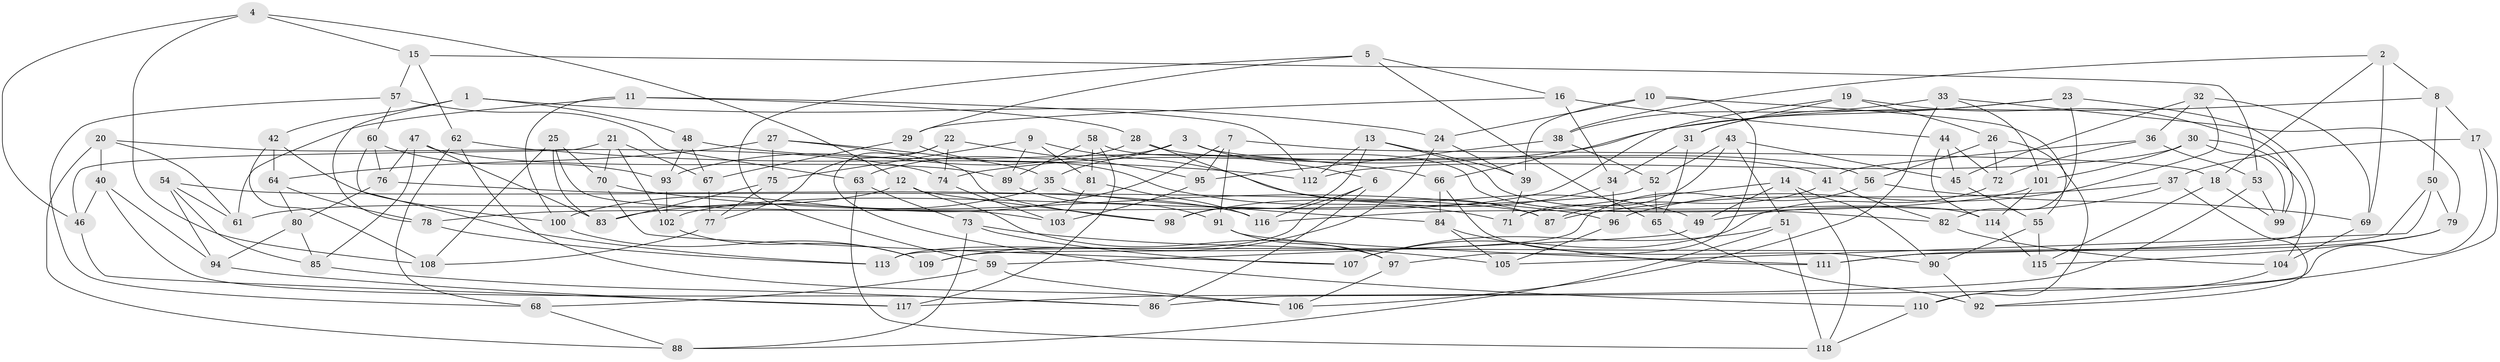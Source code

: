 // coarse degree distribution, {5: 0.15714285714285714, 3: 0.04285714285714286, 4: 0.6428571428571429, 6: 0.02857142857142857, 8: 0.02857142857142857, 9: 0.014285714285714285, 7: 0.05714285714285714, 14: 0.014285714285714285, 13: 0.014285714285714285}
// Generated by graph-tools (version 1.1) at 2025/02/03/04/25 22:02:32]
// undirected, 118 vertices, 236 edges
graph export_dot {
graph [start="1"]
  node [color=gray90,style=filled];
  1;
  2;
  3;
  4;
  5;
  6;
  7;
  8;
  9;
  10;
  11;
  12;
  13;
  14;
  15;
  16;
  17;
  18;
  19;
  20;
  21;
  22;
  23;
  24;
  25;
  26;
  27;
  28;
  29;
  30;
  31;
  32;
  33;
  34;
  35;
  36;
  37;
  38;
  39;
  40;
  41;
  42;
  43;
  44;
  45;
  46;
  47;
  48;
  49;
  50;
  51;
  52;
  53;
  54;
  55;
  56;
  57;
  58;
  59;
  60;
  61;
  62;
  63;
  64;
  65;
  66;
  67;
  68;
  69;
  70;
  71;
  72;
  73;
  74;
  75;
  76;
  77;
  78;
  79;
  80;
  81;
  82;
  83;
  84;
  85;
  86;
  87;
  88;
  89;
  90;
  91;
  92;
  93;
  94;
  95;
  96;
  97;
  98;
  99;
  100;
  101;
  102;
  103;
  104;
  105;
  106;
  107;
  108;
  109;
  110;
  111;
  112;
  113;
  114;
  115;
  116;
  117;
  118;
  1 -- 24;
  1 -- 42;
  1 -- 48;
  1 -- 78;
  2 -- 38;
  2 -- 18;
  2 -- 8;
  2 -- 69;
  3 -- 35;
  3 -- 63;
  3 -- 41;
  3 -- 6;
  4 -- 108;
  4 -- 12;
  4 -- 46;
  4 -- 15;
  5 -- 29;
  5 -- 16;
  5 -- 59;
  5 -- 65;
  6 -- 116;
  6 -- 86;
  6 -- 113;
  7 -- 18;
  7 -- 95;
  7 -- 91;
  7 -- 83;
  8 -- 74;
  8 -- 50;
  8 -- 17;
  9 -- 81;
  9 -- 49;
  9 -- 75;
  9 -- 89;
  10 -- 39;
  10 -- 97;
  10 -- 24;
  10 -- 55;
  11 -- 28;
  11 -- 100;
  11 -- 112;
  11 -- 61;
  12 -- 97;
  12 -- 98;
  12 -- 61;
  13 -- 98;
  13 -- 39;
  13 -- 112;
  13 -- 114;
  14 -- 90;
  14 -- 118;
  14 -- 49;
  14 -- 71;
  15 -- 53;
  15 -- 62;
  15 -- 57;
  16 -- 34;
  16 -- 29;
  16 -- 44;
  17 -- 86;
  17 -- 37;
  17 -- 92;
  18 -- 99;
  18 -- 115;
  19 -- 26;
  19 -- 102;
  19 -- 31;
  19 -- 99;
  20 -- 74;
  20 -- 61;
  20 -- 40;
  20 -- 88;
  21 -- 46;
  21 -- 70;
  21 -- 67;
  21 -- 102;
  22 -- 77;
  22 -- 74;
  22 -- 110;
  22 -- 95;
  23 -- 31;
  23 -- 111;
  23 -- 66;
  23 -- 82;
  24 -- 109;
  24 -- 39;
  25 -- 83;
  25 -- 108;
  25 -- 103;
  25 -- 70;
  26 -- 72;
  26 -- 56;
  26 -- 110;
  27 -- 75;
  27 -- 98;
  27 -- 64;
  27 -- 35;
  28 -- 56;
  28 -- 87;
  28 -- 93;
  29 -- 71;
  29 -- 67;
  30 -- 101;
  30 -- 104;
  30 -- 99;
  30 -- 112;
  31 -- 65;
  31 -- 34;
  32 -- 36;
  32 -- 45;
  32 -- 96;
  32 -- 69;
  33 -- 79;
  33 -- 38;
  33 -- 101;
  33 -- 106;
  34 -- 98;
  34 -- 96;
  35 -- 100;
  35 -- 84;
  36 -- 72;
  36 -- 41;
  36 -- 53;
  37 -- 49;
  37 -- 92;
  37 -- 87;
  38 -- 95;
  38 -- 52;
  39 -- 71;
  40 -- 94;
  40 -- 46;
  40 -- 86;
  41 -- 82;
  41 -- 87;
  42 -- 100;
  42 -- 64;
  42 -- 108;
  43 -- 51;
  43 -- 52;
  43 -- 45;
  43 -- 71;
  44 -- 45;
  44 -- 114;
  44 -- 72;
  45 -- 55;
  46 -- 117;
  47 -- 76;
  47 -- 85;
  47 -- 83;
  47 -- 89;
  48 -- 67;
  48 -- 93;
  48 -- 66;
  49 -- 59;
  50 -- 113;
  50 -- 79;
  50 -- 105;
  51 -- 107;
  51 -- 118;
  51 -- 88;
  52 -- 78;
  52 -- 65;
  53 -- 117;
  53 -- 99;
  54 -- 85;
  54 -- 87;
  54 -- 94;
  54 -- 61;
  55 -- 90;
  55 -- 115;
  56 -- 109;
  56 -- 69;
  57 -- 60;
  57 -- 68;
  57 -- 63;
  58 -- 117;
  58 -- 82;
  58 -- 89;
  58 -- 81;
  59 -- 68;
  59 -- 106;
  60 -- 76;
  60 -- 93;
  60 -- 113;
  62 -- 106;
  62 -- 68;
  62 -- 112;
  63 -- 118;
  63 -- 73;
  64 -- 78;
  64 -- 80;
  65 -- 92;
  66 -- 90;
  66 -- 84;
  67 -- 77;
  68 -- 88;
  69 -- 104;
  70 -- 96;
  70 -- 107;
  72 -- 107;
  73 -- 88;
  73 -- 107;
  73 -- 105;
  74 -- 103;
  75 -- 77;
  75 -- 83;
  76 -- 116;
  76 -- 80;
  77 -- 108;
  78 -- 113;
  79 -- 111;
  79 -- 115;
  80 -- 94;
  80 -- 85;
  81 -- 103;
  81 -- 116;
  82 -- 104;
  84 -- 105;
  84 -- 111;
  85 -- 86;
  89 -- 91;
  90 -- 92;
  91 -- 111;
  91 -- 97;
  93 -- 102;
  94 -- 117;
  95 -- 103;
  96 -- 105;
  97 -- 106;
  100 -- 109;
  101 -- 116;
  101 -- 114;
  102 -- 109;
  104 -- 110;
  110 -- 118;
  114 -- 115;
}
